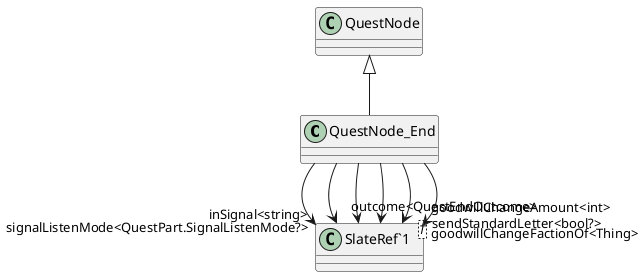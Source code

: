 @startuml
class QuestNode_End {
}
class "SlateRef`1"<T> {
}
QuestNode <|-- QuestNode_End
QuestNode_End --> "inSignal<string>" "SlateRef`1"
QuestNode_End --> "outcome<QuestEndOutcome>" "SlateRef`1"
QuestNode_End --> "signalListenMode<QuestPart.SignalListenMode?>" "SlateRef`1"
QuestNode_End --> "sendStandardLetter<bool?>" "SlateRef`1"
QuestNode_End --> "goodwillChangeAmount<int>" "SlateRef`1"
QuestNode_End --> "goodwillChangeFactionOf<Thing>" "SlateRef`1"
@enduml
